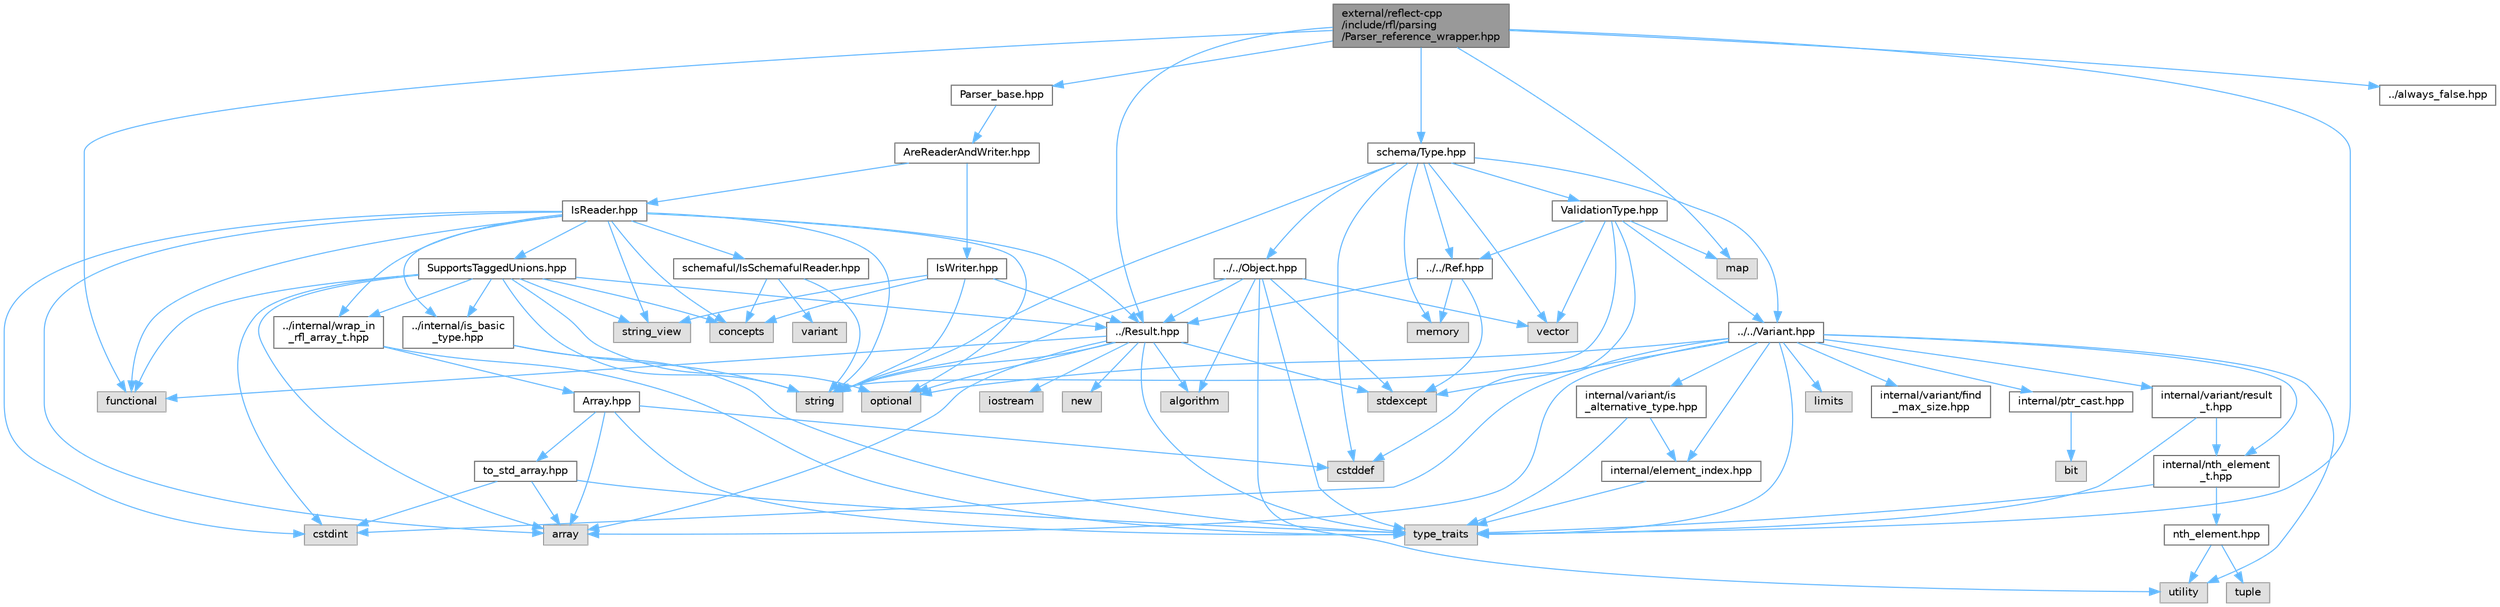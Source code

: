 digraph "external/reflect-cpp/include/rfl/parsing/Parser_reference_wrapper.hpp"
{
 // LATEX_PDF_SIZE
  bgcolor="transparent";
  edge [fontname=Helvetica,fontsize=10,labelfontname=Helvetica,labelfontsize=10];
  node [fontname=Helvetica,fontsize=10,shape=box,height=0.2,width=0.4];
  Node1 [id="Node000001",label="external/reflect-cpp\l/include/rfl/parsing\l/Parser_reference_wrapper.hpp",height=0.2,width=0.4,color="gray40", fillcolor="grey60", style="filled", fontcolor="black",tooltip=" "];
  Node1 -> Node2 [id="edge1_Node000001_Node000002",color="steelblue1",style="solid",tooltip=" "];
  Node2 [id="Node000002",label="functional",height=0.2,width=0.4,color="grey60", fillcolor="#E0E0E0", style="filled",tooltip=" "];
  Node1 -> Node3 [id="edge2_Node000001_Node000003",color="steelblue1",style="solid",tooltip=" "];
  Node3 [id="Node000003",label="map",height=0.2,width=0.4,color="grey60", fillcolor="#E0E0E0", style="filled",tooltip=" "];
  Node1 -> Node4 [id="edge3_Node000001_Node000004",color="steelblue1",style="solid",tooltip=" "];
  Node4 [id="Node000004",label="type_traits",height=0.2,width=0.4,color="grey60", fillcolor="#E0E0E0", style="filled",tooltip=" "];
  Node1 -> Node5 [id="edge4_Node000001_Node000005",color="steelblue1",style="solid",tooltip=" "];
  Node5 [id="Node000005",label="../Result.hpp",height=0.2,width=0.4,color="grey40", fillcolor="white", style="filled",URL="$_result_8hpp.html",tooltip=" "];
  Node5 -> Node6 [id="edge5_Node000005_Node000006",color="steelblue1",style="solid",tooltip=" "];
  Node6 [id="Node000006",label="algorithm",height=0.2,width=0.4,color="grey60", fillcolor="#E0E0E0", style="filled",tooltip=" "];
  Node5 -> Node7 [id="edge6_Node000005_Node000007",color="steelblue1",style="solid",tooltip=" "];
  Node7 [id="Node000007",label="array",height=0.2,width=0.4,color="grey60", fillcolor="#E0E0E0", style="filled",tooltip=" "];
  Node5 -> Node2 [id="edge7_Node000005_Node000002",color="steelblue1",style="solid",tooltip=" "];
  Node5 -> Node8 [id="edge8_Node000005_Node000008",color="steelblue1",style="solid",tooltip=" "];
  Node8 [id="Node000008",label="iostream",height=0.2,width=0.4,color="grey60", fillcolor="#E0E0E0", style="filled",tooltip=" "];
  Node5 -> Node9 [id="edge9_Node000005_Node000009",color="steelblue1",style="solid",tooltip=" "];
  Node9 [id="Node000009",label="new",height=0.2,width=0.4,color="grey60", fillcolor="#E0E0E0", style="filled",tooltip=" "];
  Node5 -> Node10 [id="edge10_Node000005_Node000010",color="steelblue1",style="solid",tooltip=" "];
  Node10 [id="Node000010",label="optional",height=0.2,width=0.4,color="grey60", fillcolor="#E0E0E0", style="filled",tooltip=" "];
  Node5 -> Node11 [id="edge11_Node000005_Node000011",color="steelblue1",style="solid",tooltip=" "];
  Node11 [id="Node000011",label="stdexcept",height=0.2,width=0.4,color="grey60", fillcolor="#E0E0E0", style="filled",tooltip=" "];
  Node5 -> Node12 [id="edge12_Node000005_Node000012",color="steelblue1",style="solid",tooltip=" "];
  Node12 [id="Node000012",label="string",height=0.2,width=0.4,color="grey60", fillcolor="#E0E0E0", style="filled",tooltip=" "];
  Node5 -> Node4 [id="edge13_Node000005_Node000004",color="steelblue1",style="solid",tooltip=" "];
  Node1 -> Node13 [id="edge14_Node000001_Node000013",color="steelblue1",style="solid",tooltip=" "];
  Node13 [id="Node000013",label="../always_false.hpp",height=0.2,width=0.4,color="grey40", fillcolor="white", style="filled",URL="$always__false_8hpp.html",tooltip=" "];
  Node1 -> Node14 [id="edge15_Node000001_Node000014",color="steelblue1",style="solid",tooltip=" "];
  Node14 [id="Node000014",label="Parser_base.hpp",height=0.2,width=0.4,color="grey40", fillcolor="white", style="filled",URL="$_parser__base_8hpp.html",tooltip=" "];
  Node14 -> Node15 [id="edge16_Node000014_Node000015",color="steelblue1",style="solid",tooltip=" "];
  Node15 [id="Node000015",label="AreReaderAndWriter.hpp",height=0.2,width=0.4,color="grey40", fillcolor="white", style="filled",URL="$_are_reader_and_writer_8hpp.html",tooltip=" "];
  Node15 -> Node16 [id="edge17_Node000015_Node000016",color="steelblue1",style="solid",tooltip=" "];
  Node16 [id="Node000016",label="IsReader.hpp",height=0.2,width=0.4,color="grey40", fillcolor="white", style="filled",URL="$_is_reader_8hpp.html",tooltip=" "];
  Node16 -> Node7 [id="edge18_Node000016_Node000007",color="steelblue1",style="solid",tooltip=" "];
  Node16 -> Node17 [id="edge19_Node000016_Node000017",color="steelblue1",style="solid",tooltip=" "];
  Node17 [id="Node000017",label="concepts",height=0.2,width=0.4,color="grey60", fillcolor="#E0E0E0", style="filled",tooltip=" "];
  Node16 -> Node18 [id="edge20_Node000016_Node000018",color="steelblue1",style="solid",tooltip=" "];
  Node18 [id="Node000018",label="cstdint",height=0.2,width=0.4,color="grey60", fillcolor="#E0E0E0", style="filled",tooltip=" "];
  Node16 -> Node2 [id="edge21_Node000016_Node000002",color="steelblue1",style="solid",tooltip=" "];
  Node16 -> Node10 [id="edge22_Node000016_Node000010",color="steelblue1",style="solid",tooltip=" "];
  Node16 -> Node12 [id="edge23_Node000016_Node000012",color="steelblue1",style="solid",tooltip=" "];
  Node16 -> Node19 [id="edge24_Node000016_Node000019",color="steelblue1",style="solid",tooltip=" "];
  Node19 [id="Node000019",label="string_view",height=0.2,width=0.4,color="grey60", fillcolor="#E0E0E0", style="filled",tooltip=" "];
  Node16 -> Node5 [id="edge25_Node000016_Node000005",color="steelblue1",style="solid",tooltip=" "];
  Node16 -> Node20 [id="edge26_Node000016_Node000020",color="steelblue1",style="solid",tooltip=" "];
  Node20 [id="Node000020",label="../internal/is_basic\l_type.hpp",height=0.2,width=0.4,color="grey40", fillcolor="white", style="filled",URL="$is__basic__type_8hpp.html",tooltip=" "];
  Node20 -> Node12 [id="edge27_Node000020_Node000012",color="steelblue1",style="solid",tooltip=" "];
  Node20 -> Node4 [id="edge28_Node000020_Node000004",color="steelblue1",style="solid",tooltip=" "];
  Node16 -> Node21 [id="edge29_Node000016_Node000021",color="steelblue1",style="solid",tooltip=" "];
  Node21 [id="Node000021",label="../internal/wrap_in\l_rfl_array_t.hpp",height=0.2,width=0.4,color="grey40", fillcolor="white", style="filled",URL="$wrap__in__rfl__array__t_8hpp.html",tooltip=" "];
  Node21 -> Node4 [id="edge30_Node000021_Node000004",color="steelblue1",style="solid",tooltip=" "];
  Node21 -> Node22 [id="edge31_Node000021_Node000022",color="steelblue1",style="solid",tooltip=" "];
  Node22 [id="Node000022",label="Array.hpp",height=0.2,width=0.4,color="grey40", fillcolor="white", style="filled",URL="$_array_8hpp.html",tooltip=" "];
  Node22 -> Node7 [id="edge32_Node000022_Node000007",color="steelblue1",style="solid",tooltip=" "];
  Node22 -> Node23 [id="edge33_Node000022_Node000023",color="steelblue1",style="solid",tooltip=" "];
  Node23 [id="Node000023",label="cstddef",height=0.2,width=0.4,color="grey60", fillcolor="#E0E0E0", style="filled",tooltip=" "];
  Node22 -> Node4 [id="edge34_Node000022_Node000004",color="steelblue1",style="solid",tooltip=" "];
  Node22 -> Node24 [id="edge35_Node000022_Node000024",color="steelblue1",style="solid",tooltip=" "];
  Node24 [id="Node000024",label="to_std_array.hpp",height=0.2,width=0.4,color="grey40", fillcolor="white", style="filled",URL="$to__std__array_8hpp.html",tooltip=" "];
  Node24 -> Node7 [id="edge36_Node000024_Node000007",color="steelblue1",style="solid",tooltip=" "];
  Node24 -> Node18 [id="edge37_Node000024_Node000018",color="steelblue1",style="solid",tooltip=" "];
  Node24 -> Node4 [id="edge38_Node000024_Node000004",color="steelblue1",style="solid",tooltip=" "];
  Node16 -> Node25 [id="edge39_Node000016_Node000025",color="steelblue1",style="solid",tooltip=" "];
  Node25 [id="Node000025",label="SupportsTaggedUnions.hpp",height=0.2,width=0.4,color="grey40", fillcolor="white", style="filled",URL="$_supports_tagged_unions_8hpp.html",tooltip=" "];
  Node25 -> Node7 [id="edge40_Node000025_Node000007",color="steelblue1",style="solid",tooltip=" "];
  Node25 -> Node17 [id="edge41_Node000025_Node000017",color="steelblue1",style="solid",tooltip=" "];
  Node25 -> Node18 [id="edge42_Node000025_Node000018",color="steelblue1",style="solid",tooltip=" "];
  Node25 -> Node2 [id="edge43_Node000025_Node000002",color="steelblue1",style="solid",tooltip=" "];
  Node25 -> Node10 [id="edge44_Node000025_Node000010",color="steelblue1",style="solid",tooltip=" "];
  Node25 -> Node12 [id="edge45_Node000025_Node000012",color="steelblue1",style="solid",tooltip=" "];
  Node25 -> Node19 [id="edge46_Node000025_Node000019",color="steelblue1",style="solid",tooltip=" "];
  Node25 -> Node5 [id="edge47_Node000025_Node000005",color="steelblue1",style="solid",tooltip=" "];
  Node25 -> Node20 [id="edge48_Node000025_Node000020",color="steelblue1",style="solid",tooltip=" "];
  Node25 -> Node21 [id="edge49_Node000025_Node000021",color="steelblue1",style="solid",tooltip=" "];
  Node16 -> Node26 [id="edge50_Node000016_Node000026",color="steelblue1",style="solid",tooltip=" "];
  Node26 [id="Node000026",label="schemaful/IsSchemafulReader.hpp",height=0.2,width=0.4,color="grey40", fillcolor="white", style="filled",URL="$_is_schemaful_reader_8hpp.html",tooltip=" "];
  Node26 -> Node17 [id="edge51_Node000026_Node000017",color="steelblue1",style="solid",tooltip=" "];
  Node26 -> Node12 [id="edge52_Node000026_Node000012",color="steelblue1",style="solid",tooltip=" "];
  Node26 -> Node27 [id="edge53_Node000026_Node000027",color="steelblue1",style="solid",tooltip=" "];
  Node27 [id="Node000027",label="variant",height=0.2,width=0.4,color="grey60", fillcolor="#E0E0E0", style="filled",tooltip=" "];
  Node15 -> Node28 [id="edge54_Node000015_Node000028",color="steelblue1",style="solid",tooltip=" "];
  Node28 [id="Node000028",label="IsWriter.hpp",height=0.2,width=0.4,color="grey40", fillcolor="white", style="filled",URL="$_is_writer_8hpp.html",tooltip=" "];
  Node28 -> Node17 [id="edge55_Node000028_Node000017",color="steelblue1",style="solid",tooltip=" "];
  Node28 -> Node12 [id="edge56_Node000028_Node000012",color="steelblue1",style="solid",tooltip=" "];
  Node28 -> Node19 [id="edge57_Node000028_Node000019",color="steelblue1",style="solid",tooltip=" "];
  Node28 -> Node5 [id="edge58_Node000028_Node000005",color="steelblue1",style="solid",tooltip=" "];
  Node1 -> Node29 [id="edge59_Node000001_Node000029",color="steelblue1",style="solid",tooltip=" "];
  Node29 [id="Node000029",label="schema/Type.hpp",height=0.2,width=0.4,color="grey40", fillcolor="white", style="filled",URL="$parsing_2schema_2_type_8hpp.html",tooltip=" "];
  Node29 -> Node23 [id="edge60_Node000029_Node000023",color="steelblue1",style="solid",tooltip=" "];
  Node29 -> Node30 [id="edge61_Node000029_Node000030",color="steelblue1",style="solid",tooltip=" "];
  Node30 [id="Node000030",label="memory",height=0.2,width=0.4,color="grey60", fillcolor="#E0E0E0", style="filled",tooltip=" "];
  Node29 -> Node12 [id="edge62_Node000029_Node000012",color="steelblue1",style="solid",tooltip=" "];
  Node29 -> Node31 [id="edge63_Node000029_Node000031",color="steelblue1",style="solid",tooltip=" "];
  Node31 [id="Node000031",label="vector",height=0.2,width=0.4,color="grey60", fillcolor="#E0E0E0", style="filled",tooltip=" "];
  Node29 -> Node32 [id="edge64_Node000029_Node000032",color="steelblue1",style="solid",tooltip=" "];
  Node32 [id="Node000032",label="../../Object.hpp",height=0.2,width=0.4,color="grey40", fillcolor="white", style="filled",URL="$_object_8hpp.html",tooltip=" "];
  Node32 -> Node6 [id="edge65_Node000032_Node000006",color="steelblue1",style="solid",tooltip=" "];
  Node32 -> Node11 [id="edge66_Node000032_Node000011",color="steelblue1",style="solid",tooltip=" "];
  Node32 -> Node12 [id="edge67_Node000032_Node000012",color="steelblue1",style="solid",tooltip=" "];
  Node32 -> Node4 [id="edge68_Node000032_Node000004",color="steelblue1",style="solid",tooltip=" "];
  Node32 -> Node33 [id="edge69_Node000032_Node000033",color="steelblue1",style="solid",tooltip=" "];
  Node33 [id="Node000033",label="utility",height=0.2,width=0.4,color="grey60", fillcolor="#E0E0E0", style="filled",tooltip=" "];
  Node32 -> Node31 [id="edge70_Node000032_Node000031",color="steelblue1",style="solid",tooltip=" "];
  Node32 -> Node5 [id="edge71_Node000032_Node000005",color="steelblue1",style="solid",tooltip=" "];
  Node29 -> Node34 [id="edge72_Node000029_Node000034",color="steelblue1",style="solid",tooltip=" "];
  Node34 [id="Node000034",label="../../Ref.hpp",height=0.2,width=0.4,color="grey40", fillcolor="white", style="filled",URL="$_ref_8hpp.html",tooltip=" "];
  Node34 -> Node30 [id="edge73_Node000034_Node000030",color="steelblue1",style="solid",tooltip=" "];
  Node34 -> Node11 [id="edge74_Node000034_Node000011",color="steelblue1",style="solid",tooltip=" "];
  Node34 -> Node5 [id="edge75_Node000034_Node000005",color="steelblue1",style="solid",tooltip=" "];
  Node29 -> Node35 [id="edge76_Node000029_Node000035",color="steelblue1",style="solid",tooltip=" "];
  Node35 [id="Node000035",label="../../Variant.hpp",height=0.2,width=0.4,color="grey40", fillcolor="white", style="filled",URL="$_variant_8hpp.html",tooltip=" "];
  Node35 -> Node7 [id="edge77_Node000035_Node000007",color="steelblue1",style="solid",tooltip=" "];
  Node35 -> Node18 [id="edge78_Node000035_Node000018",color="steelblue1",style="solid",tooltip=" "];
  Node35 -> Node36 [id="edge79_Node000035_Node000036",color="steelblue1",style="solid",tooltip=" "];
  Node36 [id="Node000036",label="limits",height=0.2,width=0.4,color="grey60", fillcolor="#E0E0E0", style="filled",tooltip=" "];
  Node35 -> Node10 [id="edge80_Node000035_Node000010",color="steelblue1",style="solid",tooltip=" "];
  Node35 -> Node11 [id="edge81_Node000035_Node000011",color="steelblue1",style="solid",tooltip=" "];
  Node35 -> Node4 [id="edge82_Node000035_Node000004",color="steelblue1",style="solid",tooltip=" "];
  Node35 -> Node33 [id="edge83_Node000035_Node000033",color="steelblue1",style="solid",tooltip=" "];
  Node35 -> Node37 [id="edge84_Node000035_Node000037",color="steelblue1",style="solid",tooltip=" "];
  Node37 [id="Node000037",label="internal/element_index.hpp",height=0.2,width=0.4,color="grey40", fillcolor="white", style="filled",URL="$element__index_8hpp.html",tooltip=" "];
  Node37 -> Node4 [id="edge85_Node000037_Node000004",color="steelblue1",style="solid",tooltip=" "];
  Node35 -> Node38 [id="edge86_Node000035_Node000038",color="steelblue1",style="solid",tooltip=" "];
  Node38 [id="Node000038",label="internal/nth_element\l_t.hpp",height=0.2,width=0.4,color="grey40", fillcolor="white", style="filled",URL="$nth__element__t_8hpp.html",tooltip=" "];
  Node38 -> Node4 [id="edge87_Node000038_Node000004",color="steelblue1",style="solid",tooltip=" "];
  Node38 -> Node39 [id="edge88_Node000038_Node000039",color="steelblue1",style="solid",tooltip=" "];
  Node39 [id="Node000039",label="nth_element.hpp",height=0.2,width=0.4,color="grey40", fillcolor="white", style="filled",URL="$nth__element_8hpp.html",tooltip=" "];
  Node39 -> Node40 [id="edge89_Node000039_Node000040",color="steelblue1",style="solid",tooltip=" "];
  Node40 [id="Node000040",label="tuple",height=0.2,width=0.4,color="grey60", fillcolor="#E0E0E0", style="filled",tooltip=" "];
  Node39 -> Node33 [id="edge90_Node000039_Node000033",color="steelblue1",style="solid",tooltip=" "];
  Node35 -> Node41 [id="edge91_Node000035_Node000041",color="steelblue1",style="solid",tooltip=" "];
  Node41 [id="Node000041",label="internal/variant/find\l_max_size.hpp",height=0.2,width=0.4,color="grey40", fillcolor="white", style="filled",URL="$find__max__size_8hpp.html",tooltip=" "];
  Node35 -> Node42 [id="edge92_Node000035_Node000042",color="steelblue1",style="solid",tooltip=" "];
  Node42 [id="Node000042",label="internal/variant/is\l_alternative_type.hpp",height=0.2,width=0.4,color="grey40", fillcolor="white", style="filled",URL="$is__alternative__type_8hpp.html",tooltip=" "];
  Node42 -> Node4 [id="edge93_Node000042_Node000004",color="steelblue1",style="solid",tooltip=" "];
  Node42 -> Node37 [id="edge94_Node000042_Node000037",color="steelblue1",style="solid",tooltip=" "];
  Node35 -> Node43 [id="edge95_Node000035_Node000043",color="steelblue1",style="solid",tooltip=" "];
  Node43 [id="Node000043",label="internal/variant/result\l_t.hpp",height=0.2,width=0.4,color="grey40", fillcolor="white", style="filled",URL="$result__t_8hpp.html",tooltip=" "];
  Node43 -> Node4 [id="edge96_Node000043_Node000004",color="steelblue1",style="solid",tooltip=" "];
  Node43 -> Node38 [id="edge97_Node000043_Node000038",color="steelblue1",style="solid",tooltip=" "];
  Node35 -> Node44 [id="edge98_Node000035_Node000044",color="steelblue1",style="solid",tooltip=" "];
  Node44 [id="Node000044",label="internal/ptr_cast.hpp",height=0.2,width=0.4,color="grey40", fillcolor="white", style="filled",URL="$ptr__cast_8hpp.html",tooltip=" "];
  Node44 -> Node45 [id="edge99_Node000044_Node000045",color="steelblue1",style="solid",tooltip=" "];
  Node45 [id="Node000045",label="bit",height=0.2,width=0.4,color="grey60", fillcolor="#E0E0E0", style="filled",tooltip=" "];
  Node29 -> Node46 [id="edge100_Node000029_Node000046",color="steelblue1",style="solid",tooltip=" "];
  Node46 [id="Node000046",label="ValidationType.hpp",height=0.2,width=0.4,color="grey40", fillcolor="white", style="filled",URL="$_validation_type_8hpp.html",tooltip=" "];
  Node46 -> Node23 [id="edge101_Node000046_Node000023",color="steelblue1",style="solid",tooltip=" "];
  Node46 -> Node3 [id="edge102_Node000046_Node000003",color="steelblue1",style="solid",tooltip=" "];
  Node46 -> Node12 [id="edge103_Node000046_Node000012",color="steelblue1",style="solid",tooltip=" "];
  Node46 -> Node31 [id="edge104_Node000046_Node000031",color="steelblue1",style="solid",tooltip=" "];
  Node46 -> Node34 [id="edge105_Node000046_Node000034",color="steelblue1",style="solid",tooltip=" "];
  Node46 -> Node35 [id="edge106_Node000046_Node000035",color="steelblue1",style="solid",tooltip=" "];
}
